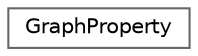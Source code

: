 digraph "Graphical Class Hierarchy"
{
 // LATEX_PDF_SIZE
  bgcolor="transparent";
  edge [fontname=Helvetica,fontsize=10,labelfontname=Helvetica,labelfontsize=10];
  node [fontname=Helvetica,fontsize=10,shape=box,height=0.2,width=0.4];
  rankdir="LR";
  Node0 [id="Node000000",label="GraphProperty",height=0.2,width=0.4,color="grey40", fillcolor="white", style="filled",URL="$struct_graph_property.html",tooltip="The structure to hold the Graph properties."];
}
